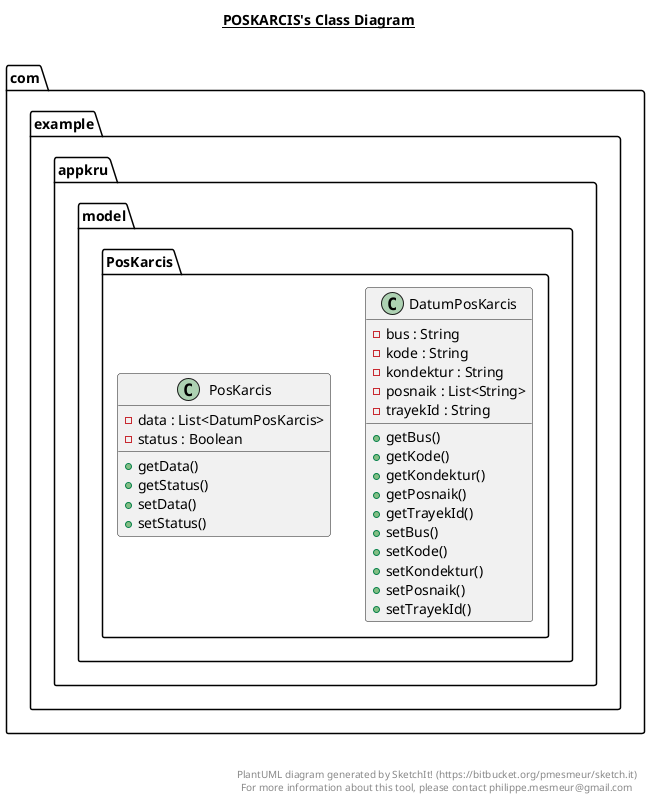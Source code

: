 @startuml

title __POSKARCIS's Class Diagram__\n

  namespace com.example.appkru {
    namespace model.PosKarcis {
      class com.example.appkru.model.PosKarcis.DatumPosKarcis {
          - bus : String
          - kode : String
          - kondektur : String
          - posnaik : List<String>
          - trayekId : String
          + getBus()
          + getKode()
          + getKondektur()
          + getPosnaik()
          + getTrayekId()
          + setBus()
          + setKode()
          + setKondektur()
          + setPosnaik()
          + setTrayekId()
      }
    }
  }
  

  namespace com.example.appkru {
    namespace model.PosKarcis {
      class com.example.appkru.model.PosKarcis.PosKarcis {
          - data : List<DatumPosKarcis>
          - status : Boolean
          + getData()
          + getStatus()
          + setData()
          + setStatus()
      }
    }
  }
  



right footer


PlantUML diagram generated by SketchIt! (https://bitbucket.org/pmesmeur/sketch.it)
For more information about this tool, please contact philippe.mesmeur@gmail.com
endfooter

@enduml
